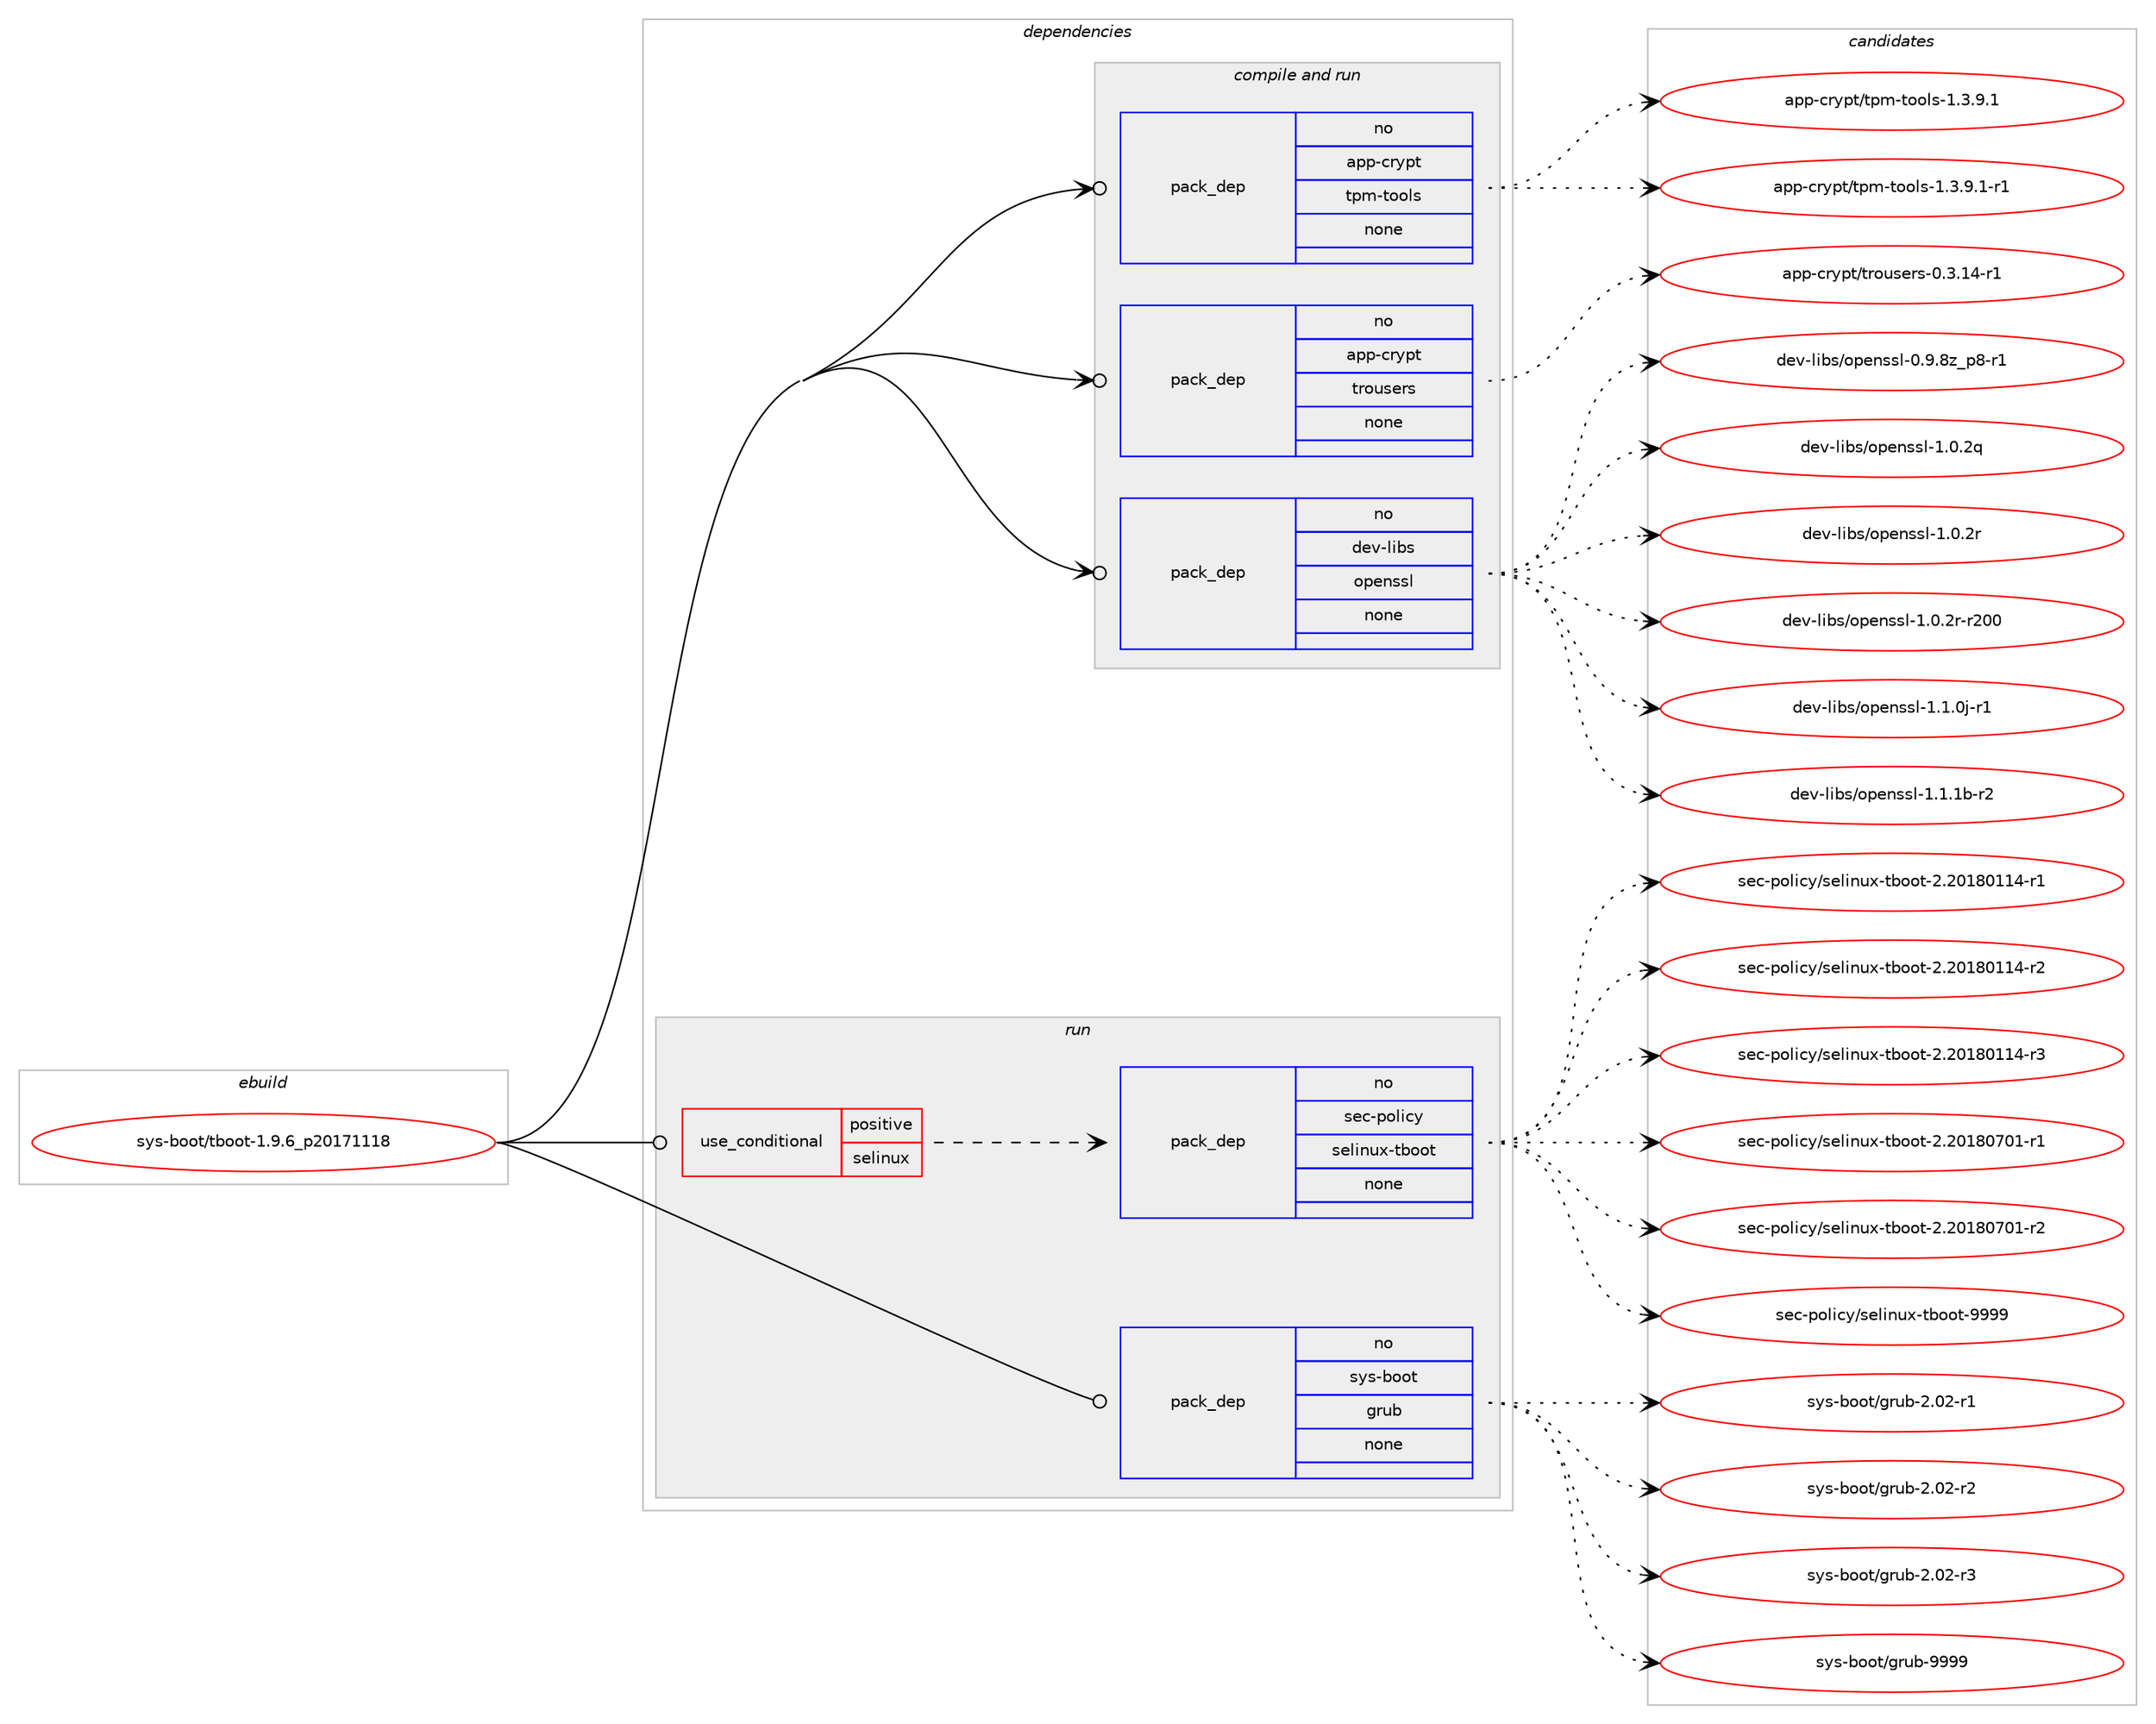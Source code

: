 digraph prolog {

# *************
# Graph options
# *************

newrank=true;
concentrate=true;
compound=true;
graph [rankdir=LR,fontname=Helvetica,fontsize=10,ranksep=1.5];#, ranksep=2.5, nodesep=0.2];
edge  [arrowhead=vee];
node  [fontname=Helvetica,fontsize=10];

# **********
# The ebuild
# **********

subgraph cluster_leftcol {
color=gray;
rank=same;
label=<<i>ebuild</i>>;
id [label="sys-boot/tboot-1.9.6_p20171118", color=red, width=4, href="../sys-boot/tboot-1.9.6_p20171118.svg"];
}

# ****************
# The dependencies
# ****************

subgraph cluster_midcol {
color=gray;
label=<<i>dependencies</i>>;
subgraph cluster_compile {
fillcolor="#eeeeee";
style=filled;
label=<<i>compile</i>>;
}
subgraph cluster_compileandrun {
fillcolor="#eeeeee";
style=filled;
label=<<i>compile and run</i>>;
subgraph pack1233293 {
dependency1719721 [label=<<TABLE BORDER="0" CELLBORDER="1" CELLSPACING="0" CELLPADDING="4" WIDTH="220"><TR><TD ROWSPAN="6" CELLPADDING="30">pack_dep</TD></TR><TR><TD WIDTH="110">no</TD></TR><TR><TD>app-crypt</TD></TR><TR><TD>tpm-tools</TD></TR><TR><TD>none</TD></TR><TR><TD></TD></TR></TABLE>>, shape=none, color=blue];
}
id:e -> dependency1719721:w [weight=20,style="solid",arrowhead="odotvee"];
subgraph pack1233294 {
dependency1719722 [label=<<TABLE BORDER="0" CELLBORDER="1" CELLSPACING="0" CELLPADDING="4" WIDTH="220"><TR><TD ROWSPAN="6" CELLPADDING="30">pack_dep</TD></TR><TR><TD WIDTH="110">no</TD></TR><TR><TD>app-crypt</TD></TR><TR><TD>trousers</TD></TR><TR><TD>none</TD></TR><TR><TD></TD></TR></TABLE>>, shape=none, color=blue];
}
id:e -> dependency1719722:w [weight=20,style="solid",arrowhead="odotvee"];
subgraph pack1233295 {
dependency1719723 [label=<<TABLE BORDER="0" CELLBORDER="1" CELLSPACING="0" CELLPADDING="4" WIDTH="220"><TR><TD ROWSPAN="6" CELLPADDING="30">pack_dep</TD></TR><TR><TD WIDTH="110">no</TD></TR><TR><TD>dev-libs</TD></TR><TR><TD>openssl</TD></TR><TR><TD>none</TD></TR><TR><TD></TD></TR></TABLE>>, shape=none, color=blue];
}
id:e -> dependency1719723:w [weight=20,style="solid",arrowhead="odotvee"];
}
subgraph cluster_run {
fillcolor="#eeeeee";
style=filled;
label=<<i>run</i>>;
subgraph cond458245 {
dependency1719724 [label=<<TABLE BORDER="0" CELLBORDER="1" CELLSPACING="0" CELLPADDING="4"><TR><TD ROWSPAN="3" CELLPADDING="10">use_conditional</TD></TR><TR><TD>positive</TD></TR><TR><TD>selinux</TD></TR></TABLE>>, shape=none, color=red];
subgraph pack1233296 {
dependency1719725 [label=<<TABLE BORDER="0" CELLBORDER="1" CELLSPACING="0" CELLPADDING="4" WIDTH="220"><TR><TD ROWSPAN="6" CELLPADDING="30">pack_dep</TD></TR><TR><TD WIDTH="110">no</TD></TR><TR><TD>sec-policy</TD></TR><TR><TD>selinux-tboot</TD></TR><TR><TD>none</TD></TR><TR><TD></TD></TR></TABLE>>, shape=none, color=blue];
}
dependency1719724:e -> dependency1719725:w [weight=20,style="dashed",arrowhead="vee"];
}
id:e -> dependency1719724:w [weight=20,style="solid",arrowhead="odot"];
subgraph pack1233297 {
dependency1719726 [label=<<TABLE BORDER="0" CELLBORDER="1" CELLSPACING="0" CELLPADDING="4" WIDTH="220"><TR><TD ROWSPAN="6" CELLPADDING="30">pack_dep</TD></TR><TR><TD WIDTH="110">no</TD></TR><TR><TD>sys-boot</TD></TR><TR><TD>grub</TD></TR><TR><TD>none</TD></TR><TR><TD></TD></TR></TABLE>>, shape=none, color=blue];
}
id:e -> dependency1719726:w [weight=20,style="solid",arrowhead="odot"];
}
}

# **************
# The candidates
# **************

subgraph cluster_choices {
rank=same;
color=gray;
label=<<i>candidates</i>>;

subgraph choice1233293 {
color=black;
nodesep=1;
choice97112112459911412111211647116112109451161111111081154549465146574649 [label="app-crypt/tpm-tools-1.3.9.1", color=red, width=4,href="../app-crypt/tpm-tools-1.3.9.1.svg"];
choice971121124599114121112116471161121094511611111110811545494651465746494511449 [label="app-crypt/tpm-tools-1.3.9.1-r1", color=red, width=4,href="../app-crypt/tpm-tools-1.3.9.1-r1.svg"];
dependency1719721:e -> choice97112112459911412111211647116112109451161111111081154549465146574649:w [style=dotted,weight="100"];
dependency1719721:e -> choice971121124599114121112116471161121094511611111110811545494651465746494511449:w [style=dotted,weight="100"];
}
subgraph choice1233294 {
color=black;
nodesep=1;
choice97112112459911412111211647116114111117115101114115454846514649524511449 [label="app-crypt/trousers-0.3.14-r1", color=red, width=4,href="../app-crypt/trousers-0.3.14-r1.svg"];
dependency1719722:e -> choice97112112459911412111211647116114111117115101114115454846514649524511449:w [style=dotted,weight="100"];
}
subgraph choice1233295 {
color=black;
nodesep=1;
choice10010111845108105981154711111210111011511510845484657465612295112564511449 [label="dev-libs/openssl-0.9.8z_p8-r1", color=red, width=4,href="../dev-libs/openssl-0.9.8z_p8-r1.svg"];
choice100101118451081059811547111112101110115115108454946484650113 [label="dev-libs/openssl-1.0.2q", color=red, width=4,href="../dev-libs/openssl-1.0.2q.svg"];
choice100101118451081059811547111112101110115115108454946484650114 [label="dev-libs/openssl-1.0.2r", color=red, width=4,href="../dev-libs/openssl-1.0.2r.svg"];
choice10010111845108105981154711111210111011511510845494648465011445114504848 [label="dev-libs/openssl-1.0.2r-r200", color=red, width=4,href="../dev-libs/openssl-1.0.2r-r200.svg"];
choice1001011184510810598115471111121011101151151084549464946481064511449 [label="dev-libs/openssl-1.1.0j-r1", color=red, width=4,href="../dev-libs/openssl-1.1.0j-r1.svg"];
choice100101118451081059811547111112101110115115108454946494649984511450 [label="dev-libs/openssl-1.1.1b-r2", color=red, width=4,href="../dev-libs/openssl-1.1.1b-r2.svg"];
dependency1719723:e -> choice10010111845108105981154711111210111011511510845484657465612295112564511449:w [style=dotted,weight="100"];
dependency1719723:e -> choice100101118451081059811547111112101110115115108454946484650113:w [style=dotted,weight="100"];
dependency1719723:e -> choice100101118451081059811547111112101110115115108454946484650114:w [style=dotted,weight="100"];
dependency1719723:e -> choice10010111845108105981154711111210111011511510845494648465011445114504848:w [style=dotted,weight="100"];
dependency1719723:e -> choice1001011184510810598115471111121011101151151084549464946481064511449:w [style=dotted,weight="100"];
dependency1719723:e -> choice100101118451081059811547111112101110115115108454946494649984511450:w [style=dotted,weight="100"];
}
subgraph choice1233296 {
color=black;
nodesep=1;
choice11510199451121111081059912147115101108105110117120451169811111111645504650484956484949524511449 [label="sec-policy/selinux-tboot-2.20180114-r1", color=red, width=4,href="../sec-policy/selinux-tboot-2.20180114-r1.svg"];
choice11510199451121111081059912147115101108105110117120451169811111111645504650484956484949524511450 [label="sec-policy/selinux-tboot-2.20180114-r2", color=red, width=4,href="../sec-policy/selinux-tboot-2.20180114-r2.svg"];
choice11510199451121111081059912147115101108105110117120451169811111111645504650484956484949524511451 [label="sec-policy/selinux-tboot-2.20180114-r3", color=red, width=4,href="../sec-policy/selinux-tboot-2.20180114-r3.svg"];
choice11510199451121111081059912147115101108105110117120451169811111111645504650484956485548494511449 [label="sec-policy/selinux-tboot-2.20180701-r1", color=red, width=4,href="../sec-policy/selinux-tboot-2.20180701-r1.svg"];
choice11510199451121111081059912147115101108105110117120451169811111111645504650484956485548494511450 [label="sec-policy/selinux-tboot-2.20180701-r2", color=red, width=4,href="../sec-policy/selinux-tboot-2.20180701-r2.svg"];
choice1151019945112111108105991214711510110810511011712045116981111111164557575757 [label="sec-policy/selinux-tboot-9999", color=red, width=4,href="../sec-policy/selinux-tboot-9999.svg"];
dependency1719725:e -> choice11510199451121111081059912147115101108105110117120451169811111111645504650484956484949524511449:w [style=dotted,weight="100"];
dependency1719725:e -> choice11510199451121111081059912147115101108105110117120451169811111111645504650484956484949524511450:w [style=dotted,weight="100"];
dependency1719725:e -> choice11510199451121111081059912147115101108105110117120451169811111111645504650484956484949524511451:w [style=dotted,weight="100"];
dependency1719725:e -> choice11510199451121111081059912147115101108105110117120451169811111111645504650484956485548494511449:w [style=dotted,weight="100"];
dependency1719725:e -> choice11510199451121111081059912147115101108105110117120451169811111111645504650484956485548494511450:w [style=dotted,weight="100"];
dependency1719725:e -> choice1151019945112111108105991214711510110810511011712045116981111111164557575757:w [style=dotted,weight="100"];
}
subgraph choice1233297 {
color=black;
nodesep=1;
choice1151211154598111111116471031141179845504648504511449 [label="sys-boot/grub-2.02-r1", color=red, width=4,href="../sys-boot/grub-2.02-r1.svg"];
choice1151211154598111111116471031141179845504648504511450 [label="sys-boot/grub-2.02-r2", color=red, width=4,href="../sys-boot/grub-2.02-r2.svg"];
choice1151211154598111111116471031141179845504648504511451 [label="sys-boot/grub-2.02-r3", color=red, width=4,href="../sys-boot/grub-2.02-r3.svg"];
choice115121115459811111111647103114117984557575757 [label="sys-boot/grub-9999", color=red, width=4,href="../sys-boot/grub-9999.svg"];
dependency1719726:e -> choice1151211154598111111116471031141179845504648504511449:w [style=dotted,weight="100"];
dependency1719726:e -> choice1151211154598111111116471031141179845504648504511450:w [style=dotted,weight="100"];
dependency1719726:e -> choice1151211154598111111116471031141179845504648504511451:w [style=dotted,weight="100"];
dependency1719726:e -> choice115121115459811111111647103114117984557575757:w [style=dotted,weight="100"];
}
}

}

